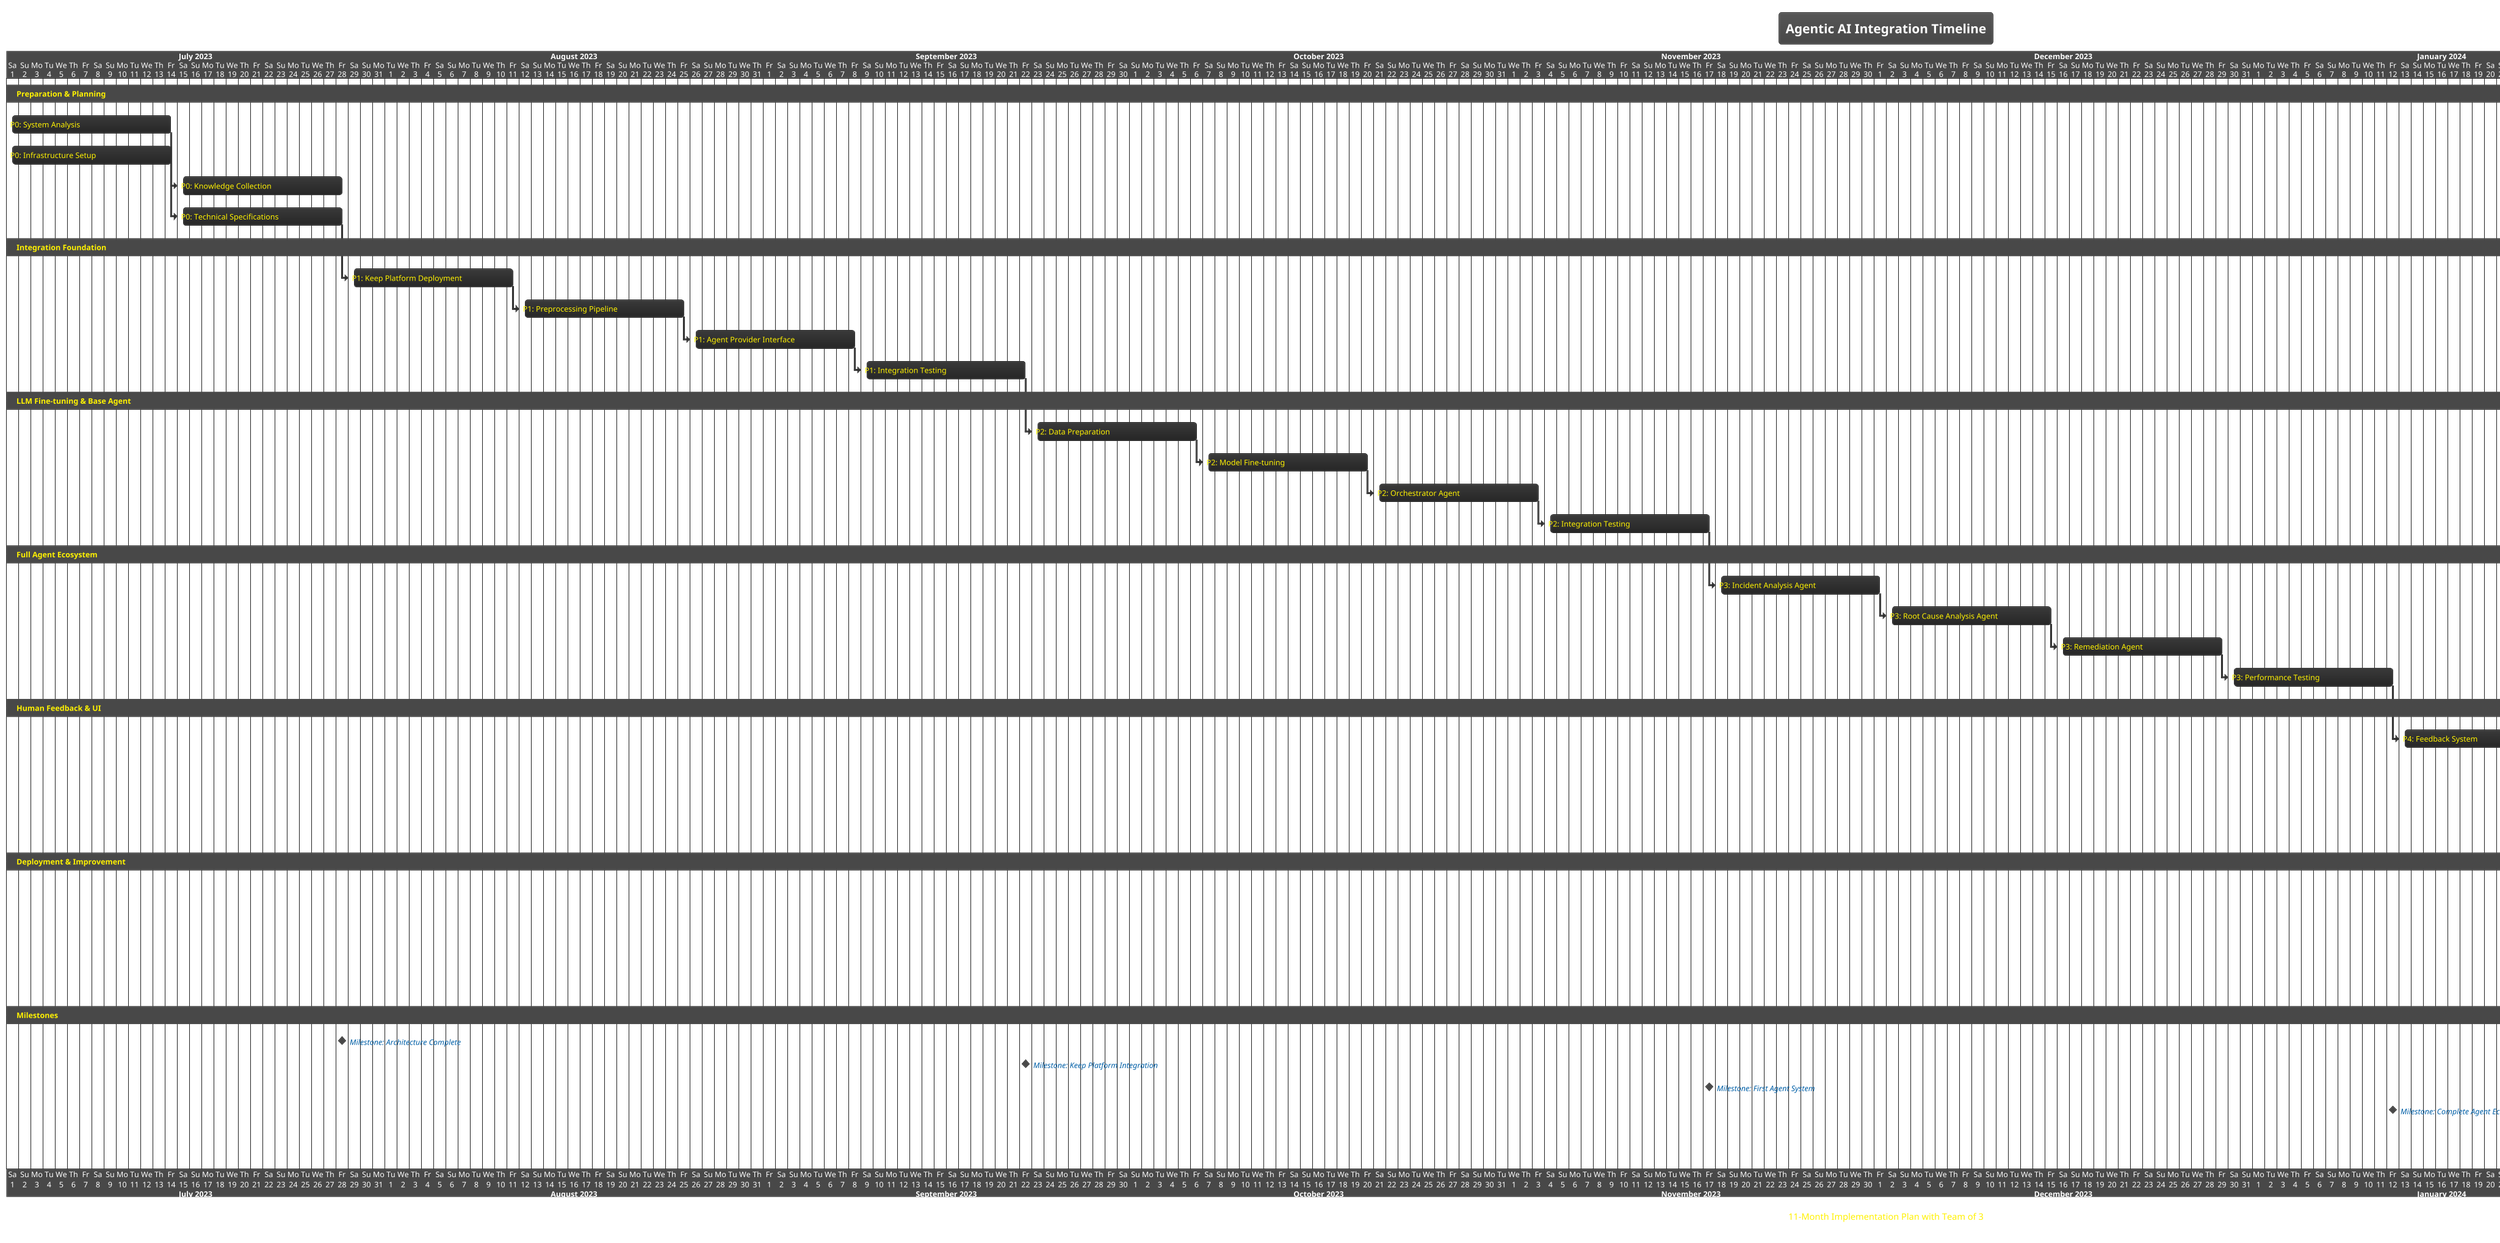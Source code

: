 @startgantt
!theme black-knight
title Agentic AI Integration Timeline
caption 11-Month Implementation Plan with Team of 3

Project starts 2023-07-01

-- Preparation & Planning --
[P0: System Analysis] as [P0_1] lasts 2 weeks
[P0: Infrastructure Setup] as [P0_2] lasts 2 weeks
[P0: Knowledge Collection] as [P0_3] lasts 2 weeks
[P0: Technical Specifications] as [P0_4] lasts 2 weeks
[P0_1] -> [P0_3]
[P0_2] -> [P0_4]

-- Integration Foundation --
[P1: Keep Platform Deployment] as [P1_1] lasts 2 weeks
[P1: Preprocessing Pipeline] as [P1_2] lasts 2 weeks
[P1: Agent Provider Interface] as [P1_3] lasts 2 weeks
[P1: Integration Testing] as [P1_4] lasts 2 weeks
[P0_4] -> [P1_1]
[P1_1] -> [P1_2]
[P1_2] -> [P1_3]
[P1_3] -> [P1_4]

-- LLM Fine-tuning & Base Agent --
[P2: Data Preparation] as [P2_1] lasts 2 weeks
[P2: Model Fine-tuning] as [P2_2] lasts 2 weeks
[P2: Orchestrator Agent] as [P2_3] lasts 2 weeks
[P2: Integration Testing] as [P2_4] lasts 2 weeks
[P1_4] -> [P2_1]
[P2_1] -> [P2_2]
[P2_2] -> [P2_3]
[P2_3] -> [P2_4]

-- Full Agent Ecosystem --
[P3: Incident Analysis Agent] as [P3_1] lasts 2 weeks
[P3: Root Cause Analysis Agent] as [P3_2] lasts 2 weeks
[P3: Remediation Agent] as [P3_3] lasts 2 weeks
[P3: Performance Testing] as [P3_4] lasts 2 weeks
[P2_4] -> [P3_1]
[P3_1] -> [P3_2]
[P3_2] -> [P3_3]
[P3_3] -> [P3_4]

-- Human Feedback & UI --
[P4: Feedback System] as [P4_1] lasts 2 weeks
[P4: Agent Visualization] as [P4_2] lasts 2 weeks
[P4: User Acceptance Testing] as [P4_3] lasts 2 weeks
[P4: Documentation] as [P4_4] lasts 2 weeks
[P3_4] -> [P4_1]
[P4_1] -> [P4_2]
[P4_2] -> [P4_3]
[P4_3] -> [P4_4]

-- Deployment & Improvement --
[P5: Staged Deployment] as [P5_1] lasts 2 weeks
[P5: Performance Monitoring] as [P5_2] lasts 2 weeks
[P5: Model Refinement] as [P5_3] lasts 2 weeks
[P5: Final Handover] as [P5_4] lasts 2 weeks
[P4_4] -> [P5_1]
[P5_1] -> [P5_2]
[P5_2] -> [P5_3]
[P5_3] -> [P5_4]

-- Milestones --
[Milestone: Architecture Complete] as [M1] happens at [P0_4]'s end
[Milestone: Keep Platform Integration] as [M2] happens at [P1_4]'s end
[Milestone: First Agent System] as [M3] happens at [P2_4]'s end
[Milestone: Complete Agent Ecosystem] as [M4] happens at [P3_4]'s end
[Milestone: UI & Feedback Complete] as [M5] happens at [P4_4]'s end
[Milestone: Production Deployment] as [M6] happens at [P5_4]'s end

@endgantt 